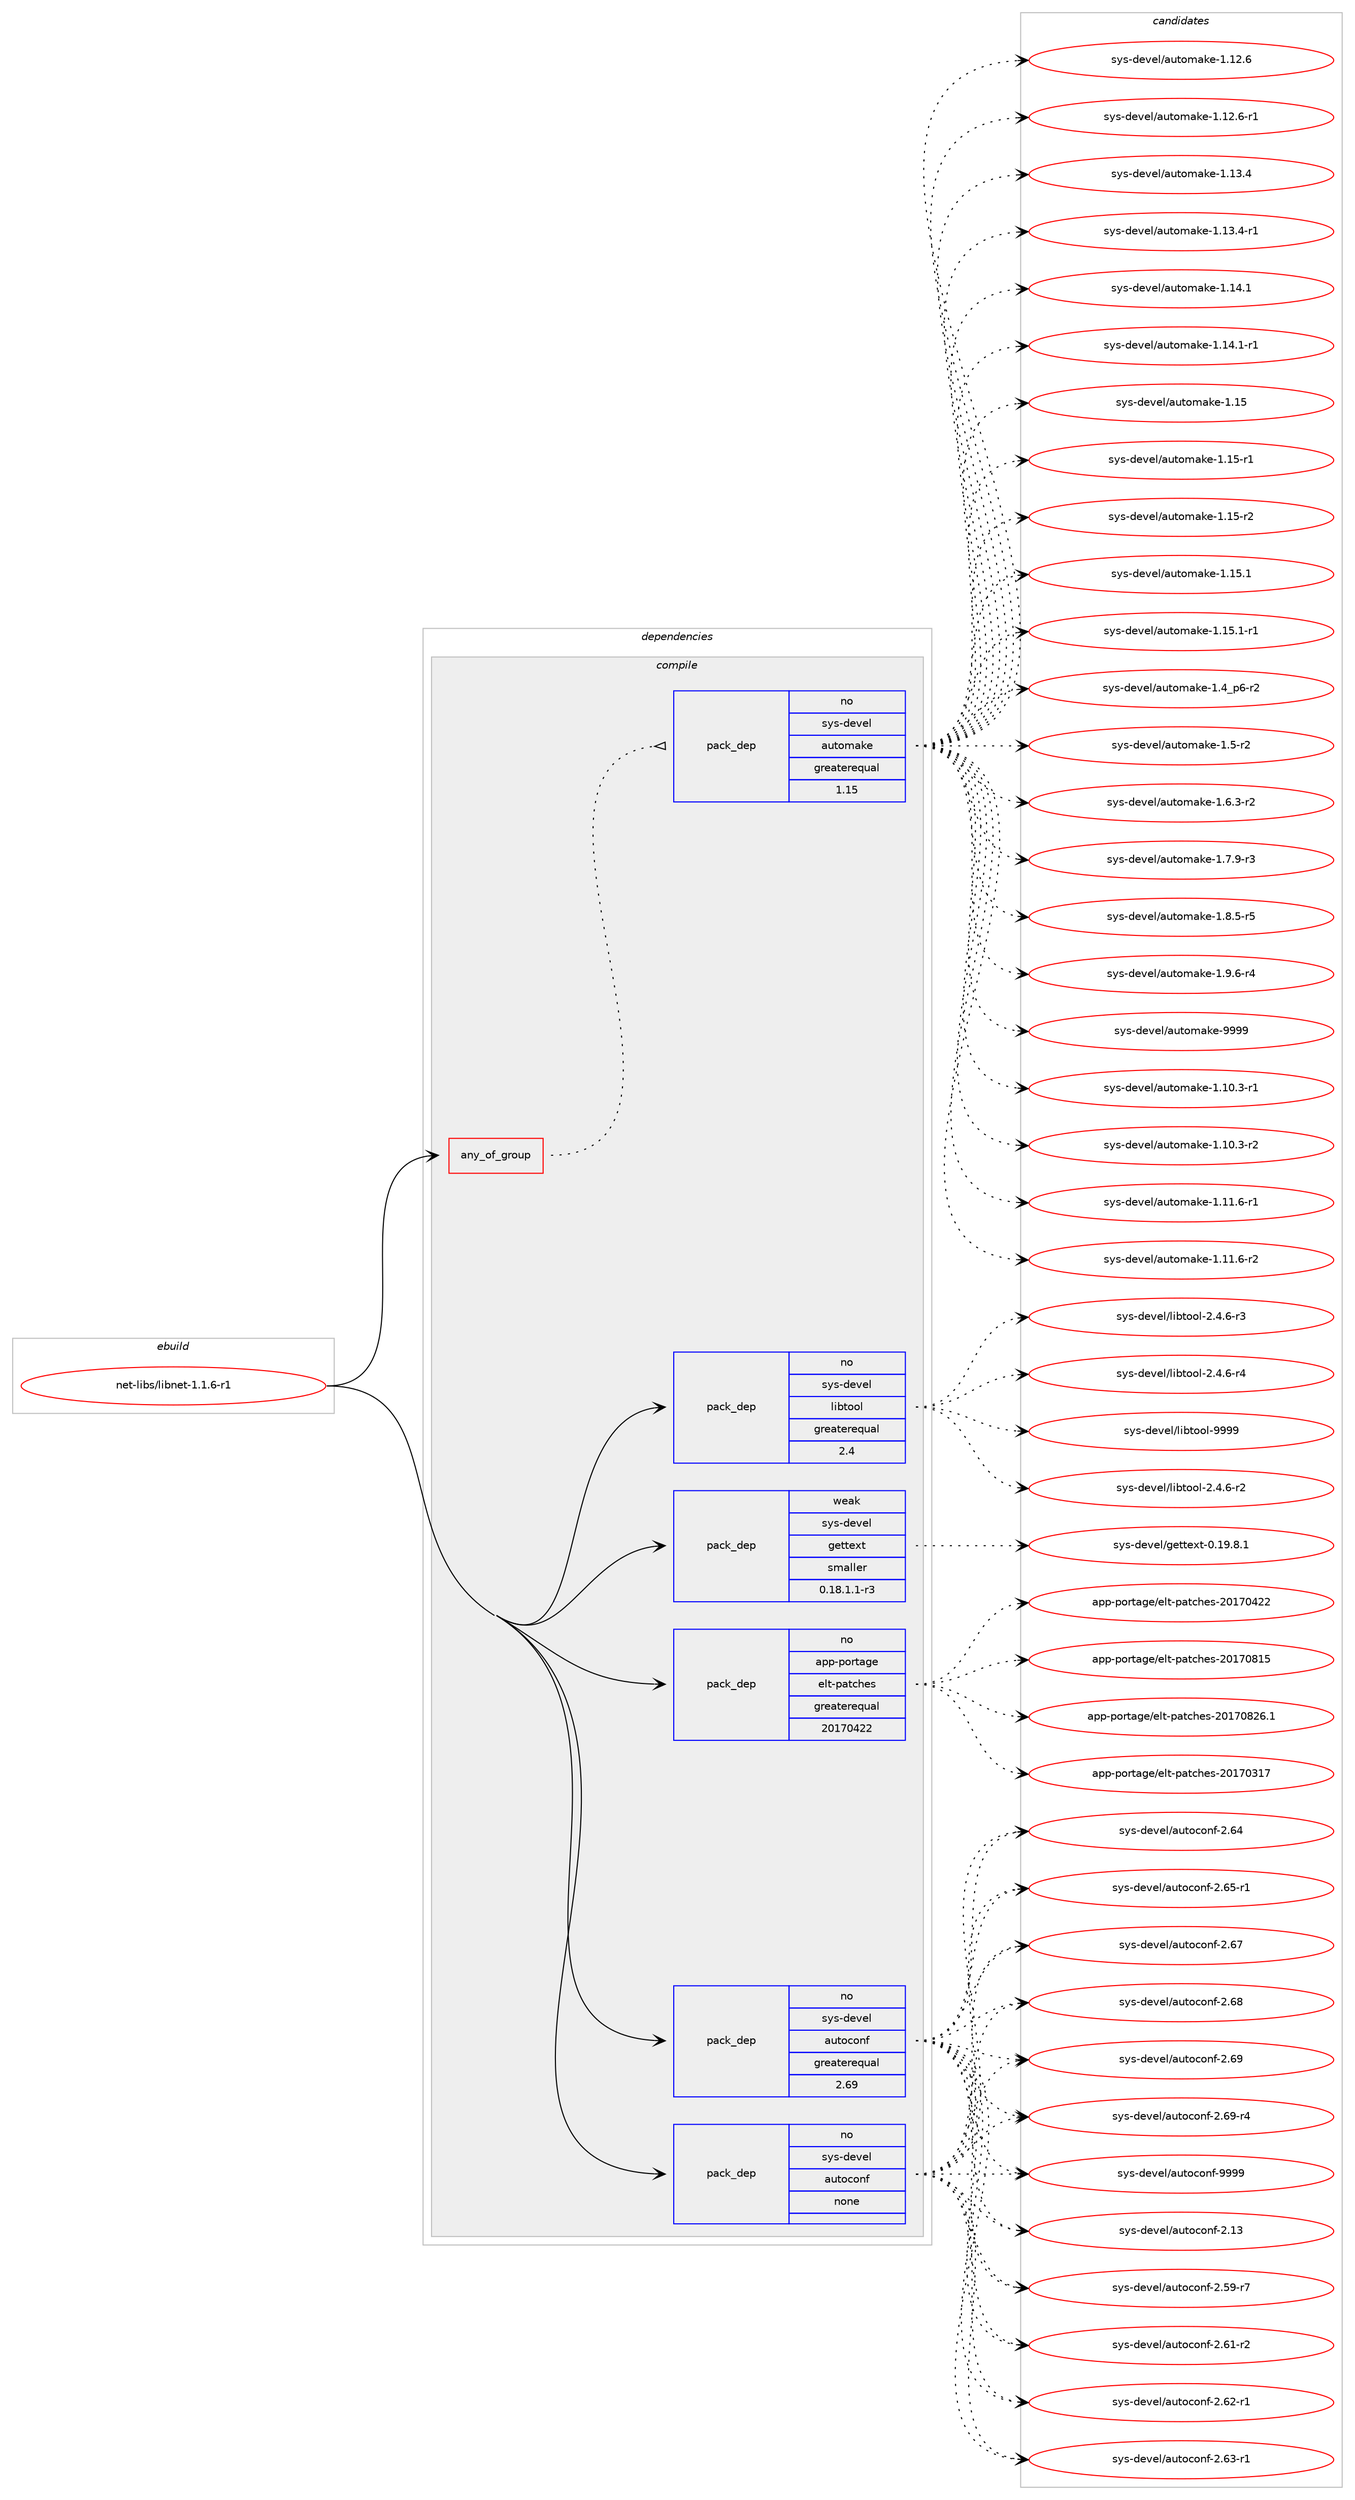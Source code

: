 digraph prolog {

# *************
# Graph options
# *************

newrank=true;
concentrate=true;
compound=true;
graph [rankdir=LR,fontname=Helvetica,fontsize=10,ranksep=1.5];#, ranksep=2.5, nodesep=0.2];
edge  [arrowhead=vee];
node  [fontname=Helvetica,fontsize=10];

# **********
# The ebuild
# **********

subgraph cluster_leftcol {
color=gray;
rank=same;
label=<<i>ebuild</i>>;
id [label="net-libs/libnet-1.1.6-r1", color=red, width=4, href="../net-libs/libnet-1.1.6-r1.svg"];
}

# ****************
# The dependencies
# ****************

subgraph cluster_midcol {
color=gray;
label=<<i>dependencies</i>>;
subgraph cluster_compile {
fillcolor="#eeeeee";
style=filled;
label=<<i>compile</i>>;
subgraph any6760 {
dependency417384 [label=<<TABLE BORDER="0" CELLBORDER="1" CELLSPACING="0" CELLPADDING="4"><TR><TD CELLPADDING="10">any_of_group</TD></TR></TABLE>>, shape=none, color=red];subgraph pack307179 {
dependency417385 [label=<<TABLE BORDER="0" CELLBORDER="1" CELLSPACING="0" CELLPADDING="4" WIDTH="220"><TR><TD ROWSPAN="6" CELLPADDING="30">pack_dep</TD></TR><TR><TD WIDTH="110">no</TD></TR><TR><TD>sys-devel</TD></TR><TR><TD>automake</TD></TR><TR><TD>greaterequal</TD></TR><TR><TD>1.15</TD></TR></TABLE>>, shape=none, color=blue];
}
dependency417384:e -> dependency417385:w [weight=20,style="dotted",arrowhead="oinv"];
}
id:e -> dependency417384:w [weight=20,style="solid",arrowhead="vee"];
subgraph pack307180 {
dependency417386 [label=<<TABLE BORDER="0" CELLBORDER="1" CELLSPACING="0" CELLPADDING="4" WIDTH="220"><TR><TD ROWSPAN="6" CELLPADDING="30">pack_dep</TD></TR><TR><TD WIDTH="110">no</TD></TR><TR><TD>app-portage</TD></TR><TR><TD>elt-patches</TD></TR><TR><TD>greaterequal</TD></TR><TR><TD>20170422</TD></TR></TABLE>>, shape=none, color=blue];
}
id:e -> dependency417386:w [weight=20,style="solid",arrowhead="vee"];
subgraph pack307181 {
dependency417387 [label=<<TABLE BORDER="0" CELLBORDER="1" CELLSPACING="0" CELLPADDING="4" WIDTH="220"><TR><TD ROWSPAN="6" CELLPADDING="30">pack_dep</TD></TR><TR><TD WIDTH="110">no</TD></TR><TR><TD>sys-devel</TD></TR><TR><TD>autoconf</TD></TR><TR><TD>greaterequal</TD></TR><TR><TD>2.69</TD></TR></TABLE>>, shape=none, color=blue];
}
id:e -> dependency417387:w [weight=20,style="solid",arrowhead="vee"];
subgraph pack307182 {
dependency417388 [label=<<TABLE BORDER="0" CELLBORDER="1" CELLSPACING="0" CELLPADDING="4" WIDTH="220"><TR><TD ROWSPAN="6" CELLPADDING="30">pack_dep</TD></TR><TR><TD WIDTH="110">no</TD></TR><TR><TD>sys-devel</TD></TR><TR><TD>autoconf</TD></TR><TR><TD>none</TD></TR><TR><TD></TD></TR></TABLE>>, shape=none, color=blue];
}
id:e -> dependency417388:w [weight=20,style="solid",arrowhead="vee"];
subgraph pack307183 {
dependency417389 [label=<<TABLE BORDER="0" CELLBORDER="1" CELLSPACING="0" CELLPADDING="4" WIDTH="220"><TR><TD ROWSPAN="6" CELLPADDING="30">pack_dep</TD></TR><TR><TD WIDTH="110">no</TD></TR><TR><TD>sys-devel</TD></TR><TR><TD>libtool</TD></TR><TR><TD>greaterequal</TD></TR><TR><TD>2.4</TD></TR></TABLE>>, shape=none, color=blue];
}
id:e -> dependency417389:w [weight=20,style="solid",arrowhead="vee"];
subgraph pack307184 {
dependency417390 [label=<<TABLE BORDER="0" CELLBORDER="1" CELLSPACING="0" CELLPADDING="4" WIDTH="220"><TR><TD ROWSPAN="6" CELLPADDING="30">pack_dep</TD></TR><TR><TD WIDTH="110">weak</TD></TR><TR><TD>sys-devel</TD></TR><TR><TD>gettext</TD></TR><TR><TD>smaller</TD></TR><TR><TD>0.18.1.1-r3</TD></TR></TABLE>>, shape=none, color=blue];
}
id:e -> dependency417390:w [weight=20,style="solid",arrowhead="vee"];
}
subgraph cluster_compileandrun {
fillcolor="#eeeeee";
style=filled;
label=<<i>compile and run</i>>;
}
subgraph cluster_run {
fillcolor="#eeeeee";
style=filled;
label=<<i>run</i>>;
}
}

# **************
# The candidates
# **************

subgraph cluster_choices {
rank=same;
color=gray;
label=<<i>candidates</i>>;

subgraph choice307179 {
color=black;
nodesep=1;
choice11512111545100101118101108479711711611110997107101454946494846514511449 [label="sys-devel/automake-1.10.3-r1", color=red, width=4,href="../sys-devel/automake-1.10.3-r1.svg"];
choice11512111545100101118101108479711711611110997107101454946494846514511450 [label="sys-devel/automake-1.10.3-r2", color=red, width=4,href="../sys-devel/automake-1.10.3-r2.svg"];
choice11512111545100101118101108479711711611110997107101454946494946544511449 [label="sys-devel/automake-1.11.6-r1", color=red, width=4,href="../sys-devel/automake-1.11.6-r1.svg"];
choice11512111545100101118101108479711711611110997107101454946494946544511450 [label="sys-devel/automake-1.11.6-r2", color=red, width=4,href="../sys-devel/automake-1.11.6-r2.svg"];
choice1151211154510010111810110847971171161111099710710145494649504654 [label="sys-devel/automake-1.12.6", color=red, width=4,href="../sys-devel/automake-1.12.6.svg"];
choice11512111545100101118101108479711711611110997107101454946495046544511449 [label="sys-devel/automake-1.12.6-r1", color=red, width=4,href="../sys-devel/automake-1.12.6-r1.svg"];
choice1151211154510010111810110847971171161111099710710145494649514652 [label="sys-devel/automake-1.13.4", color=red, width=4,href="../sys-devel/automake-1.13.4.svg"];
choice11512111545100101118101108479711711611110997107101454946495146524511449 [label="sys-devel/automake-1.13.4-r1", color=red, width=4,href="../sys-devel/automake-1.13.4-r1.svg"];
choice1151211154510010111810110847971171161111099710710145494649524649 [label="sys-devel/automake-1.14.1", color=red, width=4,href="../sys-devel/automake-1.14.1.svg"];
choice11512111545100101118101108479711711611110997107101454946495246494511449 [label="sys-devel/automake-1.14.1-r1", color=red, width=4,href="../sys-devel/automake-1.14.1-r1.svg"];
choice115121115451001011181011084797117116111109971071014549464953 [label="sys-devel/automake-1.15", color=red, width=4,href="../sys-devel/automake-1.15.svg"];
choice1151211154510010111810110847971171161111099710710145494649534511449 [label="sys-devel/automake-1.15-r1", color=red, width=4,href="../sys-devel/automake-1.15-r1.svg"];
choice1151211154510010111810110847971171161111099710710145494649534511450 [label="sys-devel/automake-1.15-r2", color=red, width=4,href="../sys-devel/automake-1.15-r2.svg"];
choice1151211154510010111810110847971171161111099710710145494649534649 [label="sys-devel/automake-1.15.1", color=red, width=4,href="../sys-devel/automake-1.15.1.svg"];
choice11512111545100101118101108479711711611110997107101454946495346494511449 [label="sys-devel/automake-1.15.1-r1", color=red, width=4,href="../sys-devel/automake-1.15.1-r1.svg"];
choice115121115451001011181011084797117116111109971071014549465295112544511450 [label="sys-devel/automake-1.4_p6-r2", color=red, width=4,href="../sys-devel/automake-1.4_p6-r2.svg"];
choice11512111545100101118101108479711711611110997107101454946534511450 [label="sys-devel/automake-1.5-r2", color=red, width=4,href="../sys-devel/automake-1.5-r2.svg"];
choice115121115451001011181011084797117116111109971071014549465446514511450 [label="sys-devel/automake-1.6.3-r2", color=red, width=4,href="../sys-devel/automake-1.6.3-r2.svg"];
choice115121115451001011181011084797117116111109971071014549465546574511451 [label="sys-devel/automake-1.7.9-r3", color=red, width=4,href="../sys-devel/automake-1.7.9-r3.svg"];
choice115121115451001011181011084797117116111109971071014549465646534511453 [label="sys-devel/automake-1.8.5-r5", color=red, width=4,href="../sys-devel/automake-1.8.5-r5.svg"];
choice115121115451001011181011084797117116111109971071014549465746544511452 [label="sys-devel/automake-1.9.6-r4", color=red, width=4,href="../sys-devel/automake-1.9.6-r4.svg"];
choice115121115451001011181011084797117116111109971071014557575757 [label="sys-devel/automake-9999", color=red, width=4,href="../sys-devel/automake-9999.svg"];
dependency417385:e -> choice11512111545100101118101108479711711611110997107101454946494846514511449:w [style=dotted,weight="100"];
dependency417385:e -> choice11512111545100101118101108479711711611110997107101454946494846514511450:w [style=dotted,weight="100"];
dependency417385:e -> choice11512111545100101118101108479711711611110997107101454946494946544511449:w [style=dotted,weight="100"];
dependency417385:e -> choice11512111545100101118101108479711711611110997107101454946494946544511450:w [style=dotted,weight="100"];
dependency417385:e -> choice1151211154510010111810110847971171161111099710710145494649504654:w [style=dotted,weight="100"];
dependency417385:e -> choice11512111545100101118101108479711711611110997107101454946495046544511449:w [style=dotted,weight="100"];
dependency417385:e -> choice1151211154510010111810110847971171161111099710710145494649514652:w [style=dotted,weight="100"];
dependency417385:e -> choice11512111545100101118101108479711711611110997107101454946495146524511449:w [style=dotted,weight="100"];
dependency417385:e -> choice1151211154510010111810110847971171161111099710710145494649524649:w [style=dotted,weight="100"];
dependency417385:e -> choice11512111545100101118101108479711711611110997107101454946495246494511449:w [style=dotted,weight="100"];
dependency417385:e -> choice115121115451001011181011084797117116111109971071014549464953:w [style=dotted,weight="100"];
dependency417385:e -> choice1151211154510010111810110847971171161111099710710145494649534511449:w [style=dotted,weight="100"];
dependency417385:e -> choice1151211154510010111810110847971171161111099710710145494649534511450:w [style=dotted,weight="100"];
dependency417385:e -> choice1151211154510010111810110847971171161111099710710145494649534649:w [style=dotted,weight="100"];
dependency417385:e -> choice11512111545100101118101108479711711611110997107101454946495346494511449:w [style=dotted,weight="100"];
dependency417385:e -> choice115121115451001011181011084797117116111109971071014549465295112544511450:w [style=dotted,weight="100"];
dependency417385:e -> choice11512111545100101118101108479711711611110997107101454946534511450:w [style=dotted,weight="100"];
dependency417385:e -> choice115121115451001011181011084797117116111109971071014549465446514511450:w [style=dotted,weight="100"];
dependency417385:e -> choice115121115451001011181011084797117116111109971071014549465546574511451:w [style=dotted,weight="100"];
dependency417385:e -> choice115121115451001011181011084797117116111109971071014549465646534511453:w [style=dotted,weight="100"];
dependency417385:e -> choice115121115451001011181011084797117116111109971071014549465746544511452:w [style=dotted,weight="100"];
dependency417385:e -> choice115121115451001011181011084797117116111109971071014557575757:w [style=dotted,weight="100"];
}
subgraph choice307180 {
color=black;
nodesep=1;
choice97112112451121111141169710310147101108116451129711699104101115455048495548514955 [label="app-portage/elt-patches-20170317", color=red, width=4,href="../app-portage/elt-patches-20170317.svg"];
choice97112112451121111141169710310147101108116451129711699104101115455048495548525050 [label="app-portage/elt-patches-20170422", color=red, width=4,href="../app-portage/elt-patches-20170422.svg"];
choice97112112451121111141169710310147101108116451129711699104101115455048495548564953 [label="app-portage/elt-patches-20170815", color=red, width=4,href="../app-portage/elt-patches-20170815.svg"];
choice971121124511211111411697103101471011081164511297116991041011154550484955485650544649 [label="app-portage/elt-patches-20170826.1", color=red, width=4,href="../app-portage/elt-patches-20170826.1.svg"];
dependency417386:e -> choice97112112451121111141169710310147101108116451129711699104101115455048495548514955:w [style=dotted,weight="100"];
dependency417386:e -> choice97112112451121111141169710310147101108116451129711699104101115455048495548525050:w [style=dotted,weight="100"];
dependency417386:e -> choice97112112451121111141169710310147101108116451129711699104101115455048495548564953:w [style=dotted,weight="100"];
dependency417386:e -> choice971121124511211111411697103101471011081164511297116991041011154550484955485650544649:w [style=dotted,weight="100"];
}
subgraph choice307181 {
color=black;
nodesep=1;
choice115121115451001011181011084797117116111991111101024550464951 [label="sys-devel/autoconf-2.13", color=red, width=4,href="../sys-devel/autoconf-2.13.svg"];
choice1151211154510010111810110847971171161119911111010245504653574511455 [label="sys-devel/autoconf-2.59-r7", color=red, width=4,href="../sys-devel/autoconf-2.59-r7.svg"];
choice1151211154510010111810110847971171161119911111010245504654494511450 [label="sys-devel/autoconf-2.61-r2", color=red, width=4,href="../sys-devel/autoconf-2.61-r2.svg"];
choice1151211154510010111810110847971171161119911111010245504654504511449 [label="sys-devel/autoconf-2.62-r1", color=red, width=4,href="../sys-devel/autoconf-2.62-r1.svg"];
choice1151211154510010111810110847971171161119911111010245504654514511449 [label="sys-devel/autoconf-2.63-r1", color=red, width=4,href="../sys-devel/autoconf-2.63-r1.svg"];
choice115121115451001011181011084797117116111991111101024550465452 [label="sys-devel/autoconf-2.64", color=red, width=4,href="../sys-devel/autoconf-2.64.svg"];
choice1151211154510010111810110847971171161119911111010245504654534511449 [label="sys-devel/autoconf-2.65-r1", color=red, width=4,href="../sys-devel/autoconf-2.65-r1.svg"];
choice115121115451001011181011084797117116111991111101024550465455 [label="sys-devel/autoconf-2.67", color=red, width=4,href="../sys-devel/autoconf-2.67.svg"];
choice115121115451001011181011084797117116111991111101024550465456 [label="sys-devel/autoconf-2.68", color=red, width=4,href="../sys-devel/autoconf-2.68.svg"];
choice115121115451001011181011084797117116111991111101024550465457 [label="sys-devel/autoconf-2.69", color=red, width=4,href="../sys-devel/autoconf-2.69.svg"];
choice1151211154510010111810110847971171161119911111010245504654574511452 [label="sys-devel/autoconf-2.69-r4", color=red, width=4,href="../sys-devel/autoconf-2.69-r4.svg"];
choice115121115451001011181011084797117116111991111101024557575757 [label="sys-devel/autoconf-9999", color=red, width=4,href="../sys-devel/autoconf-9999.svg"];
dependency417387:e -> choice115121115451001011181011084797117116111991111101024550464951:w [style=dotted,weight="100"];
dependency417387:e -> choice1151211154510010111810110847971171161119911111010245504653574511455:w [style=dotted,weight="100"];
dependency417387:e -> choice1151211154510010111810110847971171161119911111010245504654494511450:w [style=dotted,weight="100"];
dependency417387:e -> choice1151211154510010111810110847971171161119911111010245504654504511449:w [style=dotted,weight="100"];
dependency417387:e -> choice1151211154510010111810110847971171161119911111010245504654514511449:w [style=dotted,weight="100"];
dependency417387:e -> choice115121115451001011181011084797117116111991111101024550465452:w [style=dotted,weight="100"];
dependency417387:e -> choice1151211154510010111810110847971171161119911111010245504654534511449:w [style=dotted,weight="100"];
dependency417387:e -> choice115121115451001011181011084797117116111991111101024550465455:w [style=dotted,weight="100"];
dependency417387:e -> choice115121115451001011181011084797117116111991111101024550465456:w [style=dotted,weight="100"];
dependency417387:e -> choice115121115451001011181011084797117116111991111101024550465457:w [style=dotted,weight="100"];
dependency417387:e -> choice1151211154510010111810110847971171161119911111010245504654574511452:w [style=dotted,weight="100"];
dependency417387:e -> choice115121115451001011181011084797117116111991111101024557575757:w [style=dotted,weight="100"];
}
subgraph choice307182 {
color=black;
nodesep=1;
choice115121115451001011181011084797117116111991111101024550464951 [label="sys-devel/autoconf-2.13", color=red, width=4,href="../sys-devel/autoconf-2.13.svg"];
choice1151211154510010111810110847971171161119911111010245504653574511455 [label="sys-devel/autoconf-2.59-r7", color=red, width=4,href="../sys-devel/autoconf-2.59-r7.svg"];
choice1151211154510010111810110847971171161119911111010245504654494511450 [label="sys-devel/autoconf-2.61-r2", color=red, width=4,href="../sys-devel/autoconf-2.61-r2.svg"];
choice1151211154510010111810110847971171161119911111010245504654504511449 [label="sys-devel/autoconf-2.62-r1", color=red, width=4,href="../sys-devel/autoconf-2.62-r1.svg"];
choice1151211154510010111810110847971171161119911111010245504654514511449 [label="sys-devel/autoconf-2.63-r1", color=red, width=4,href="../sys-devel/autoconf-2.63-r1.svg"];
choice115121115451001011181011084797117116111991111101024550465452 [label="sys-devel/autoconf-2.64", color=red, width=4,href="../sys-devel/autoconf-2.64.svg"];
choice1151211154510010111810110847971171161119911111010245504654534511449 [label="sys-devel/autoconf-2.65-r1", color=red, width=4,href="../sys-devel/autoconf-2.65-r1.svg"];
choice115121115451001011181011084797117116111991111101024550465455 [label="sys-devel/autoconf-2.67", color=red, width=4,href="../sys-devel/autoconf-2.67.svg"];
choice115121115451001011181011084797117116111991111101024550465456 [label="sys-devel/autoconf-2.68", color=red, width=4,href="../sys-devel/autoconf-2.68.svg"];
choice115121115451001011181011084797117116111991111101024550465457 [label="sys-devel/autoconf-2.69", color=red, width=4,href="../sys-devel/autoconf-2.69.svg"];
choice1151211154510010111810110847971171161119911111010245504654574511452 [label="sys-devel/autoconf-2.69-r4", color=red, width=4,href="../sys-devel/autoconf-2.69-r4.svg"];
choice115121115451001011181011084797117116111991111101024557575757 [label="sys-devel/autoconf-9999", color=red, width=4,href="../sys-devel/autoconf-9999.svg"];
dependency417388:e -> choice115121115451001011181011084797117116111991111101024550464951:w [style=dotted,weight="100"];
dependency417388:e -> choice1151211154510010111810110847971171161119911111010245504653574511455:w [style=dotted,weight="100"];
dependency417388:e -> choice1151211154510010111810110847971171161119911111010245504654494511450:w [style=dotted,weight="100"];
dependency417388:e -> choice1151211154510010111810110847971171161119911111010245504654504511449:w [style=dotted,weight="100"];
dependency417388:e -> choice1151211154510010111810110847971171161119911111010245504654514511449:w [style=dotted,weight="100"];
dependency417388:e -> choice115121115451001011181011084797117116111991111101024550465452:w [style=dotted,weight="100"];
dependency417388:e -> choice1151211154510010111810110847971171161119911111010245504654534511449:w [style=dotted,weight="100"];
dependency417388:e -> choice115121115451001011181011084797117116111991111101024550465455:w [style=dotted,weight="100"];
dependency417388:e -> choice115121115451001011181011084797117116111991111101024550465456:w [style=dotted,weight="100"];
dependency417388:e -> choice115121115451001011181011084797117116111991111101024550465457:w [style=dotted,weight="100"];
dependency417388:e -> choice1151211154510010111810110847971171161119911111010245504654574511452:w [style=dotted,weight="100"];
dependency417388:e -> choice115121115451001011181011084797117116111991111101024557575757:w [style=dotted,weight="100"];
}
subgraph choice307183 {
color=black;
nodesep=1;
choice1151211154510010111810110847108105981161111111084550465246544511450 [label="sys-devel/libtool-2.4.6-r2", color=red, width=4,href="../sys-devel/libtool-2.4.6-r2.svg"];
choice1151211154510010111810110847108105981161111111084550465246544511451 [label="sys-devel/libtool-2.4.6-r3", color=red, width=4,href="../sys-devel/libtool-2.4.6-r3.svg"];
choice1151211154510010111810110847108105981161111111084550465246544511452 [label="sys-devel/libtool-2.4.6-r4", color=red, width=4,href="../sys-devel/libtool-2.4.6-r4.svg"];
choice1151211154510010111810110847108105981161111111084557575757 [label="sys-devel/libtool-9999", color=red, width=4,href="../sys-devel/libtool-9999.svg"];
dependency417389:e -> choice1151211154510010111810110847108105981161111111084550465246544511450:w [style=dotted,weight="100"];
dependency417389:e -> choice1151211154510010111810110847108105981161111111084550465246544511451:w [style=dotted,weight="100"];
dependency417389:e -> choice1151211154510010111810110847108105981161111111084550465246544511452:w [style=dotted,weight="100"];
dependency417389:e -> choice1151211154510010111810110847108105981161111111084557575757:w [style=dotted,weight="100"];
}
subgraph choice307184 {
color=black;
nodesep=1;
choice1151211154510010111810110847103101116116101120116454846495746564649 [label="sys-devel/gettext-0.19.8.1", color=red, width=4,href="../sys-devel/gettext-0.19.8.1.svg"];
dependency417390:e -> choice1151211154510010111810110847103101116116101120116454846495746564649:w [style=dotted,weight="100"];
}
}

}
